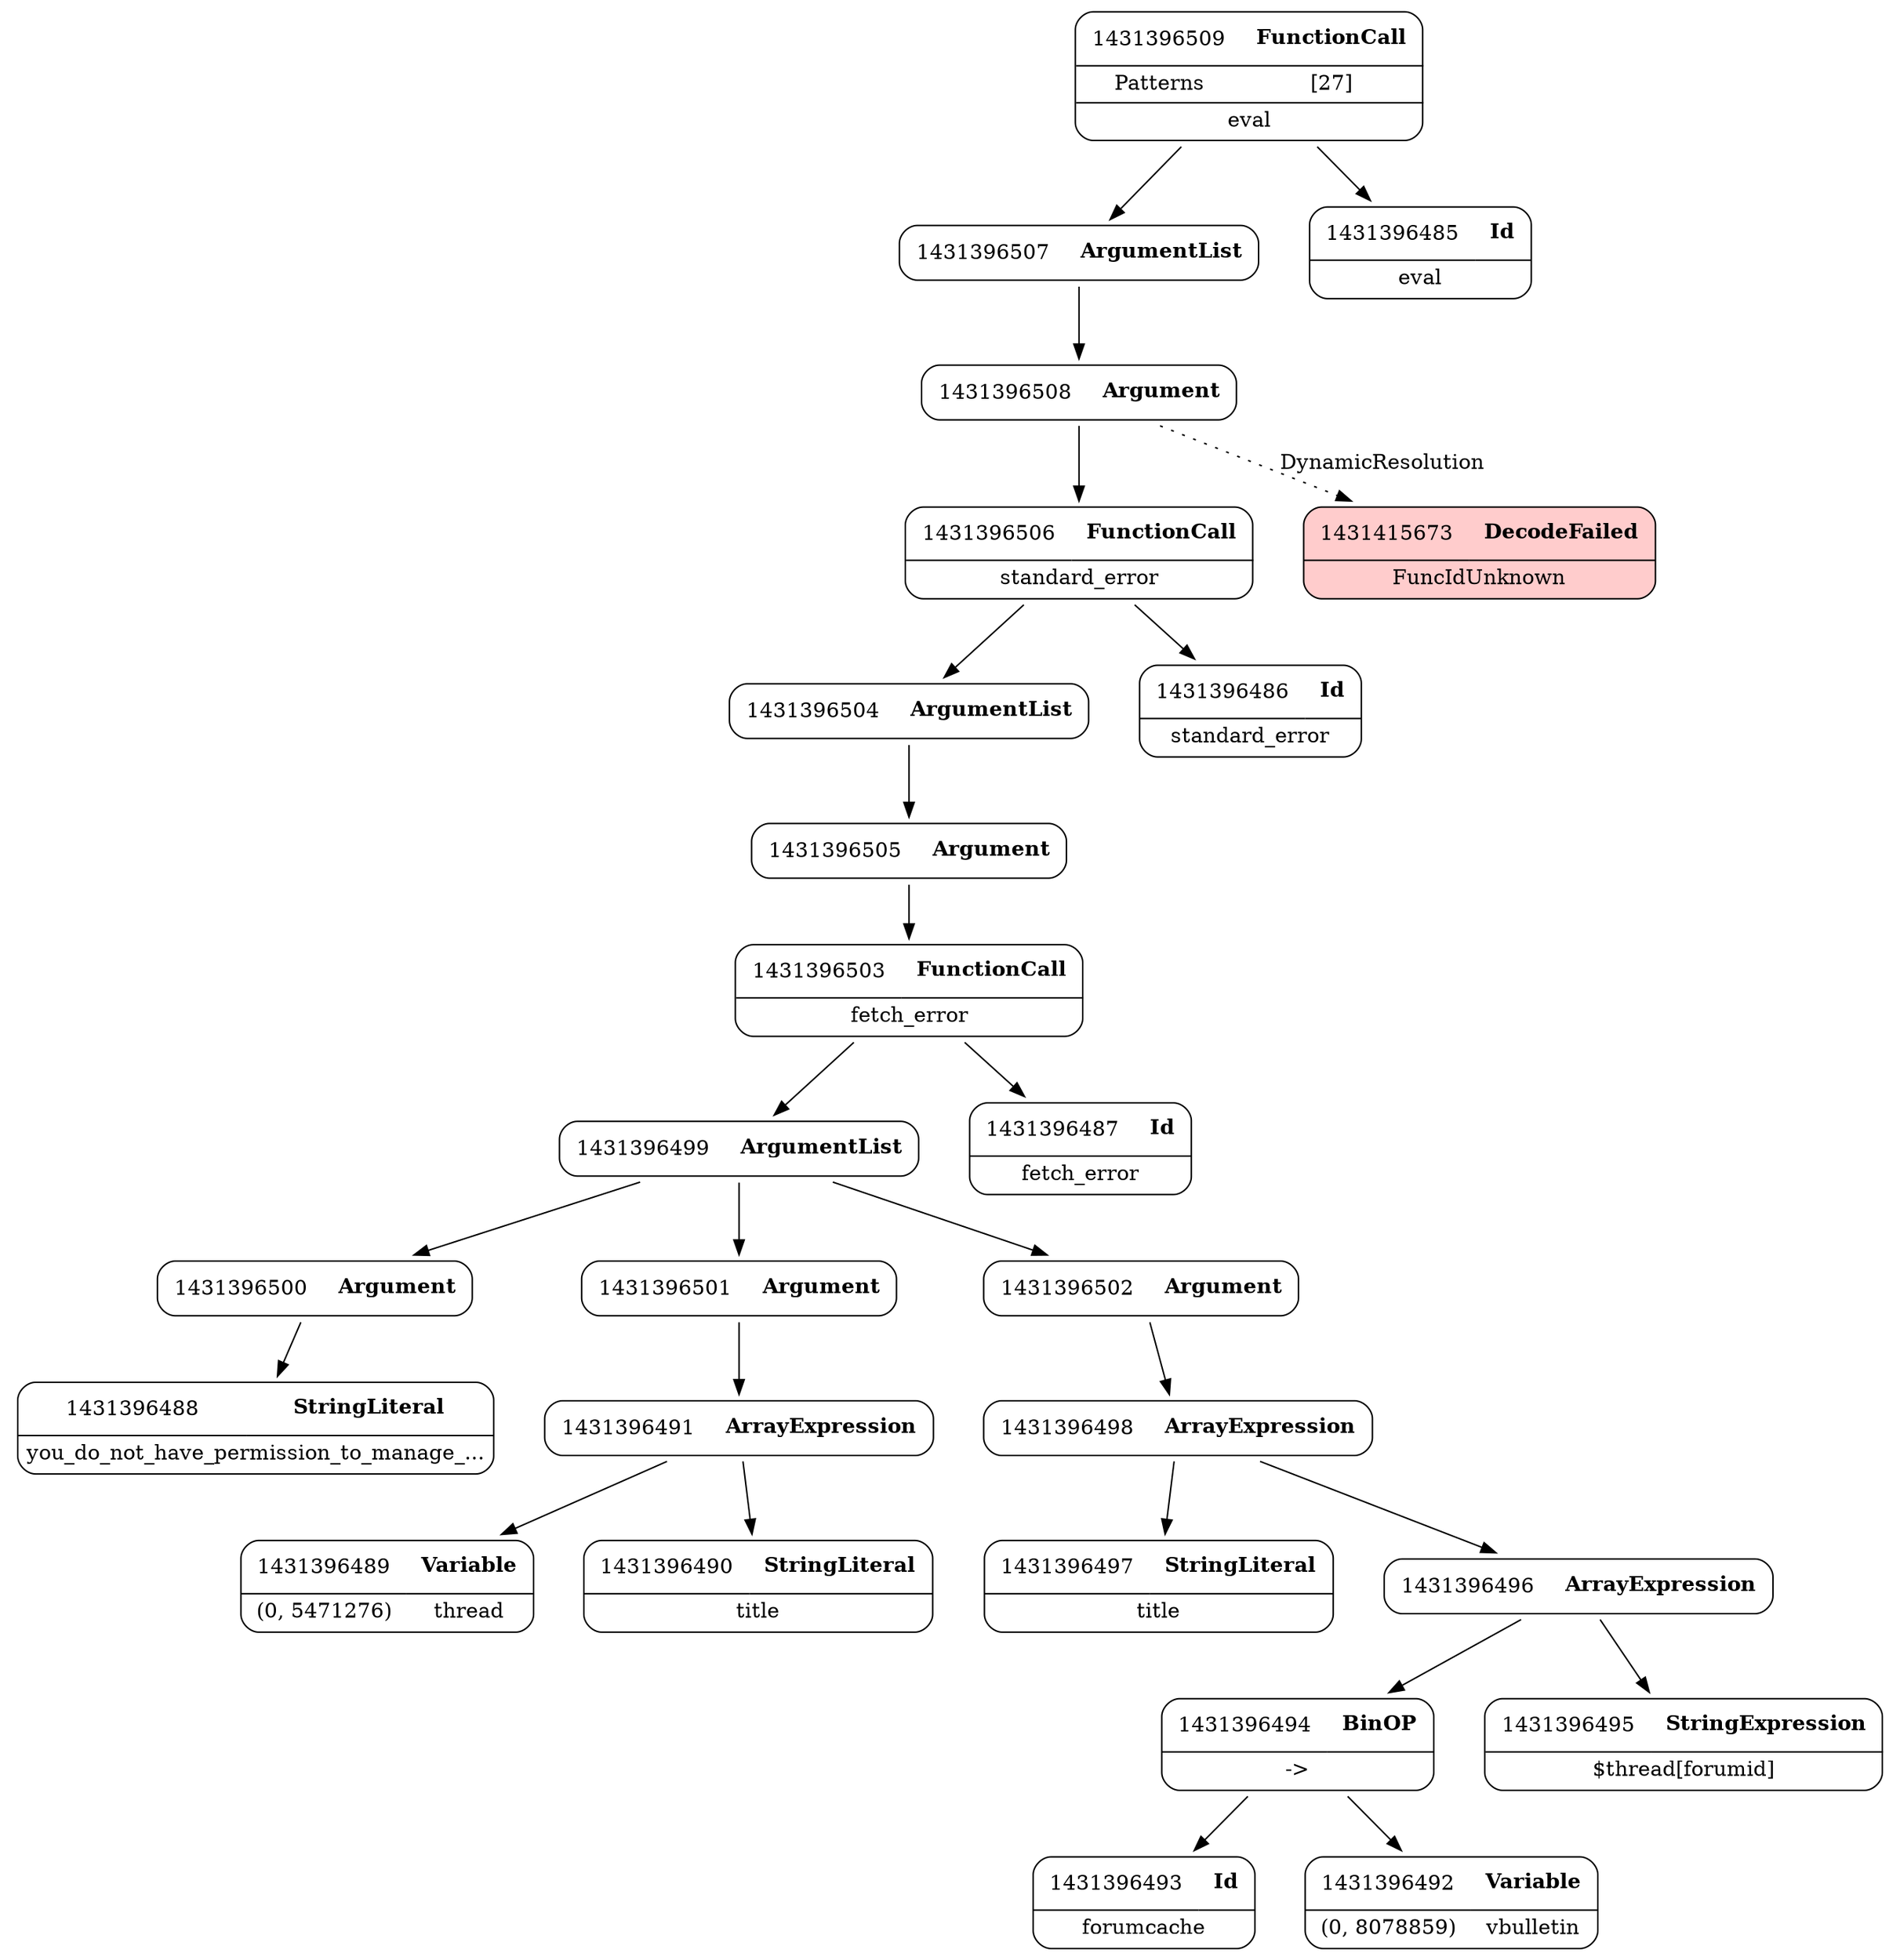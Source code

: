 digraph ast {
node [shape=none];
1431396497 [label=<<TABLE border='1' cellspacing='0' cellpadding='10' style='rounded' ><TR><TD border='0'>1431396497</TD><TD border='0'><B>StringLiteral</B></TD></TR><HR/><TR><TD border='0' cellpadding='5' colspan='2'>title</TD></TR></TABLE>>];
1431396496 [label=<<TABLE border='1' cellspacing='0' cellpadding='10' style='rounded' ><TR><TD border='0'>1431396496</TD><TD border='0'><B>ArrayExpression</B></TD></TR></TABLE>>];
1431396496 -> 1431396494 [weight=2];
1431396496 -> 1431396495 [weight=2];
1431396499 [label=<<TABLE border='1' cellspacing='0' cellpadding='10' style='rounded' ><TR><TD border='0'>1431396499</TD><TD border='0'><B>ArgumentList</B></TD></TR></TABLE>>];
1431396499 -> 1431396500 [weight=2];
1431396499 -> 1431396501 [weight=2];
1431396499 -> 1431396502 [weight=2];
1431396498 [label=<<TABLE border='1' cellspacing='0' cellpadding='10' style='rounded' ><TR><TD border='0'>1431396498</TD><TD border='0'><B>ArrayExpression</B></TD></TR></TABLE>>];
1431396498 -> 1431396496 [weight=2];
1431396498 -> 1431396497 [weight=2];
1431396501 [label=<<TABLE border='1' cellspacing='0' cellpadding='10' style='rounded' ><TR><TD border='0'>1431396501</TD><TD border='0'><B>Argument</B></TD></TR></TABLE>>];
1431396501 -> 1431396491 [weight=2];
1431396500 [label=<<TABLE border='1' cellspacing='0' cellpadding='10' style='rounded' ><TR><TD border='0'>1431396500</TD><TD border='0'><B>Argument</B></TD></TR></TABLE>>];
1431396500 -> 1431396488 [weight=2];
1431396503 [label=<<TABLE border='1' cellspacing='0' cellpadding='10' style='rounded' ><TR><TD border='0'>1431396503</TD><TD border='0'><B>FunctionCall</B></TD></TR><HR/><TR><TD border='0' cellpadding='5' colspan='2'>fetch_error</TD></TR></TABLE>>];
1431396503 -> 1431396487 [weight=2];
1431396503 -> 1431396499 [weight=2];
1431396502 [label=<<TABLE border='1' cellspacing='0' cellpadding='10' style='rounded' ><TR><TD border='0'>1431396502</TD><TD border='0'><B>Argument</B></TD></TR></TABLE>>];
1431396502 -> 1431396498 [weight=2];
1431396505 [label=<<TABLE border='1' cellspacing='0' cellpadding='10' style='rounded' ><TR><TD border='0'>1431396505</TD><TD border='0'><B>Argument</B></TD></TR></TABLE>>];
1431396505 -> 1431396503 [weight=2];
1431396504 [label=<<TABLE border='1' cellspacing='0' cellpadding='10' style='rounded' ><TR><TD border='0'>1431396504</TD><TD border='0'><B>ArgumentList</B></TD></TR></TABLE>>];
1431396504 -> 1431396505 [weight=2];
1431396507 [label=<<TABLE border='1' cellspacing='0' cellpadding='10' style='rounded' ><TR><TD border='0'>1431396507</TD><TD border='0'><B>ArgumentList</B></TD></TR></TABLE>>];
1431396507 -> 1431396508 [weight=2];
1431396506 [label=<<TABLE border='1' cellspacing='0' cellpadding='10' style='rounded' ><TR><TD border='0'>1431396506</TD><TD border='0'><B>FunctionCall</B></TD></TR><HR/><TR><TD border='0' cellpadding='5' colspan='2'>standard_error</TD></TR></TABLE>>];
1431396506 -> 1431396486 [weight=2];
1431396506 -> 1431396504 [weight=2];
1431396509 [label=<<TABLE border='1' cellspacing='0' cellpadding='10' style='rounded' ><TR><TD border='0'>1431396509</TD><TD border='0'><B>FunctionCall</B></TD></TR><HR/><TR><TD border='0' cellpadding='5'>Patterns</TD><TD border='0' cellpadding='5'>[27]</TD></TR><HR/><TR><TD border='0' cellpadding='5' colspan='2'>eval</TD></TR></TABLE>>];
1431396509 -> 1431396485 [weight=2];
1431396509 -> 1431396507 [weight=2];
1431396508 [label=<<TABLE border='1' cellspacing='0' cellpadding='10' style='rounded' ><TR><TD border='0'>1431396508</TD><TD border='0'><B>Argument</B></TD></TR></TABLE>>];
1431396508 -> 1431396506 [weight=2];
1431396508 -> 1431415673 [style=dotted,label=DynamicResolution];
1431396485 [label=<<TABLE border='1' cellspacing='0' cellpadding='10' style='rounded' ><TR><TD border='0'>1431396485</TD><TD border='0'><B>Id</B></TD></TR><HR/><TR><TD border='0' cellpadding='5' colspan='2'>eval</TD></TR></TABLE>>];
1431396487 [label=<<TABLE border='1' cellspacing='0' cellpadding='10' style='rounded' ><TR><TD border='0'>1431396487</TD><TD border='0'><B>Id</B></TD></TR><HR/><TR><TD border='0' cellpadding='5' colspan='2'>fetch_error</TD></TR></TABLE>>];
1431396486 [label=<<TABLE border='1' cellspacing='0' cellpadding='10' style='rounded' ><TR><TD border='0'>1431396486</TD><TD border='0'><B>Id</B></TD></TR><HR/><TR><TD border='0' cellpadding='5' colspan='2'>standard_error</TD></TR></TABLE>>];
1431396489 [label=<<TABLE border='1' cellspacing='0' cellpadding='10' style='rounded' ><TR><TD border='0'>1431396489</TD><TD border='0'><B>Variable</B></TD></TR><HR/><TR><TD border='0' cellpadding='5'>(0, 5471276)</TD><TD border='0' cellpadding='5'>thread</TD></TR></TABLE>>];
1431396488 [label=<<TABLE border='1' cellspacing='0' cellpadding='10' style='rounded' ><TR><TD border='0'>1431396488</TD><TD border='0'><B>StringLiteral</B></TD></TR><HR/><TR><TD border='0' cellpadding='5' colspan='2'>you_do_not_have_permission_to_manage_...</TD></TR></TABLE>>];
1431396491 [label=<<TABLE border='1' cellspacing='0' cellpadding='10' style='rounded' ><TR><TD border='0'>1431396491</TD><TD border='0'><B>ArrayExpression</B></TD></TR></TABLE>>];
1431396491 -> 1431396489 [weight=2];
1431396491 -> 1431396490 [weight=2];
1431396490 [label=<<TABLE border='1' cellspacing='0' cellpadding='10' style='rounded' ><TR><TD border='0'>1431396490</TD><TD border='0'><B>StringLiteral</B></TD></TR><HR/><TR><TD border='0' cellpadding='5' colspan='2'>title</TD></TR></TABLE>>];
1431396493 [label=<<TABLE border='1' cellspacing='0' cellpadding='10' style='rounded' ><TR><TD border='0'>1431396493</TD><TD border='0'><B>Id</B></TD></TR><HR/><TR><TD border='0' cellpadding='5' colspan='2'>forumcache</TD></TR></TABLE>>];
1431396492 [label=<<TABLE border='1' cellspacing='0' cellpadding='10' style='rounded' ><TR><TD border='0'>1431396492</TD><TD border='0'><B>Variable</B></TD></TR><HR/><TR><TD border='0' cellpadding='5'>(0, 8078859)</TD><TD border='0' cellpadding='5'>vbulletin</TD></TR></TABLE>>];
1431396495 [label=<<TABLE border='1' cellspacing='0' cellpadding='10' style='rounded' ><TR><TD border='0'>1431396495</TD><TD border='0'><B>StringExpression</B></TD></TR><HR/><TR><TD border='0' cellpadding='5' colspan='2'>$thread[forumid]</TD></TR></TABLE>>];
1431396494 [label=<<TABLE border='1' cellspacing='0' cellpadding='10' style='rounded' ><TR><TD border='0'>1431396494</TD><TD border='0'><B>BinOP</B></TD></TR><HR/><TR><TD border='0' cellpadding='5' colspan='2'>-&gt;</TD></TR></TABLE>>];
1431396494 -> 1431396492 [weight=2];
1431396494 -> 1431396493 [weight=2];
1431415673 [label=<<TABLE border='1' cellspacing='0' cellpadding='10' style='rounded' bgcolor='#FFCCCC' ><TR><TD border='0'>1431415673</TD><TD border='0'><B>DecodeFailed</B></TD></TR><HR/><TR><TD border='0' cellpadding='5' colspan='2'>FuncIdUnknown</TD></TR></TABLE>>];
}
